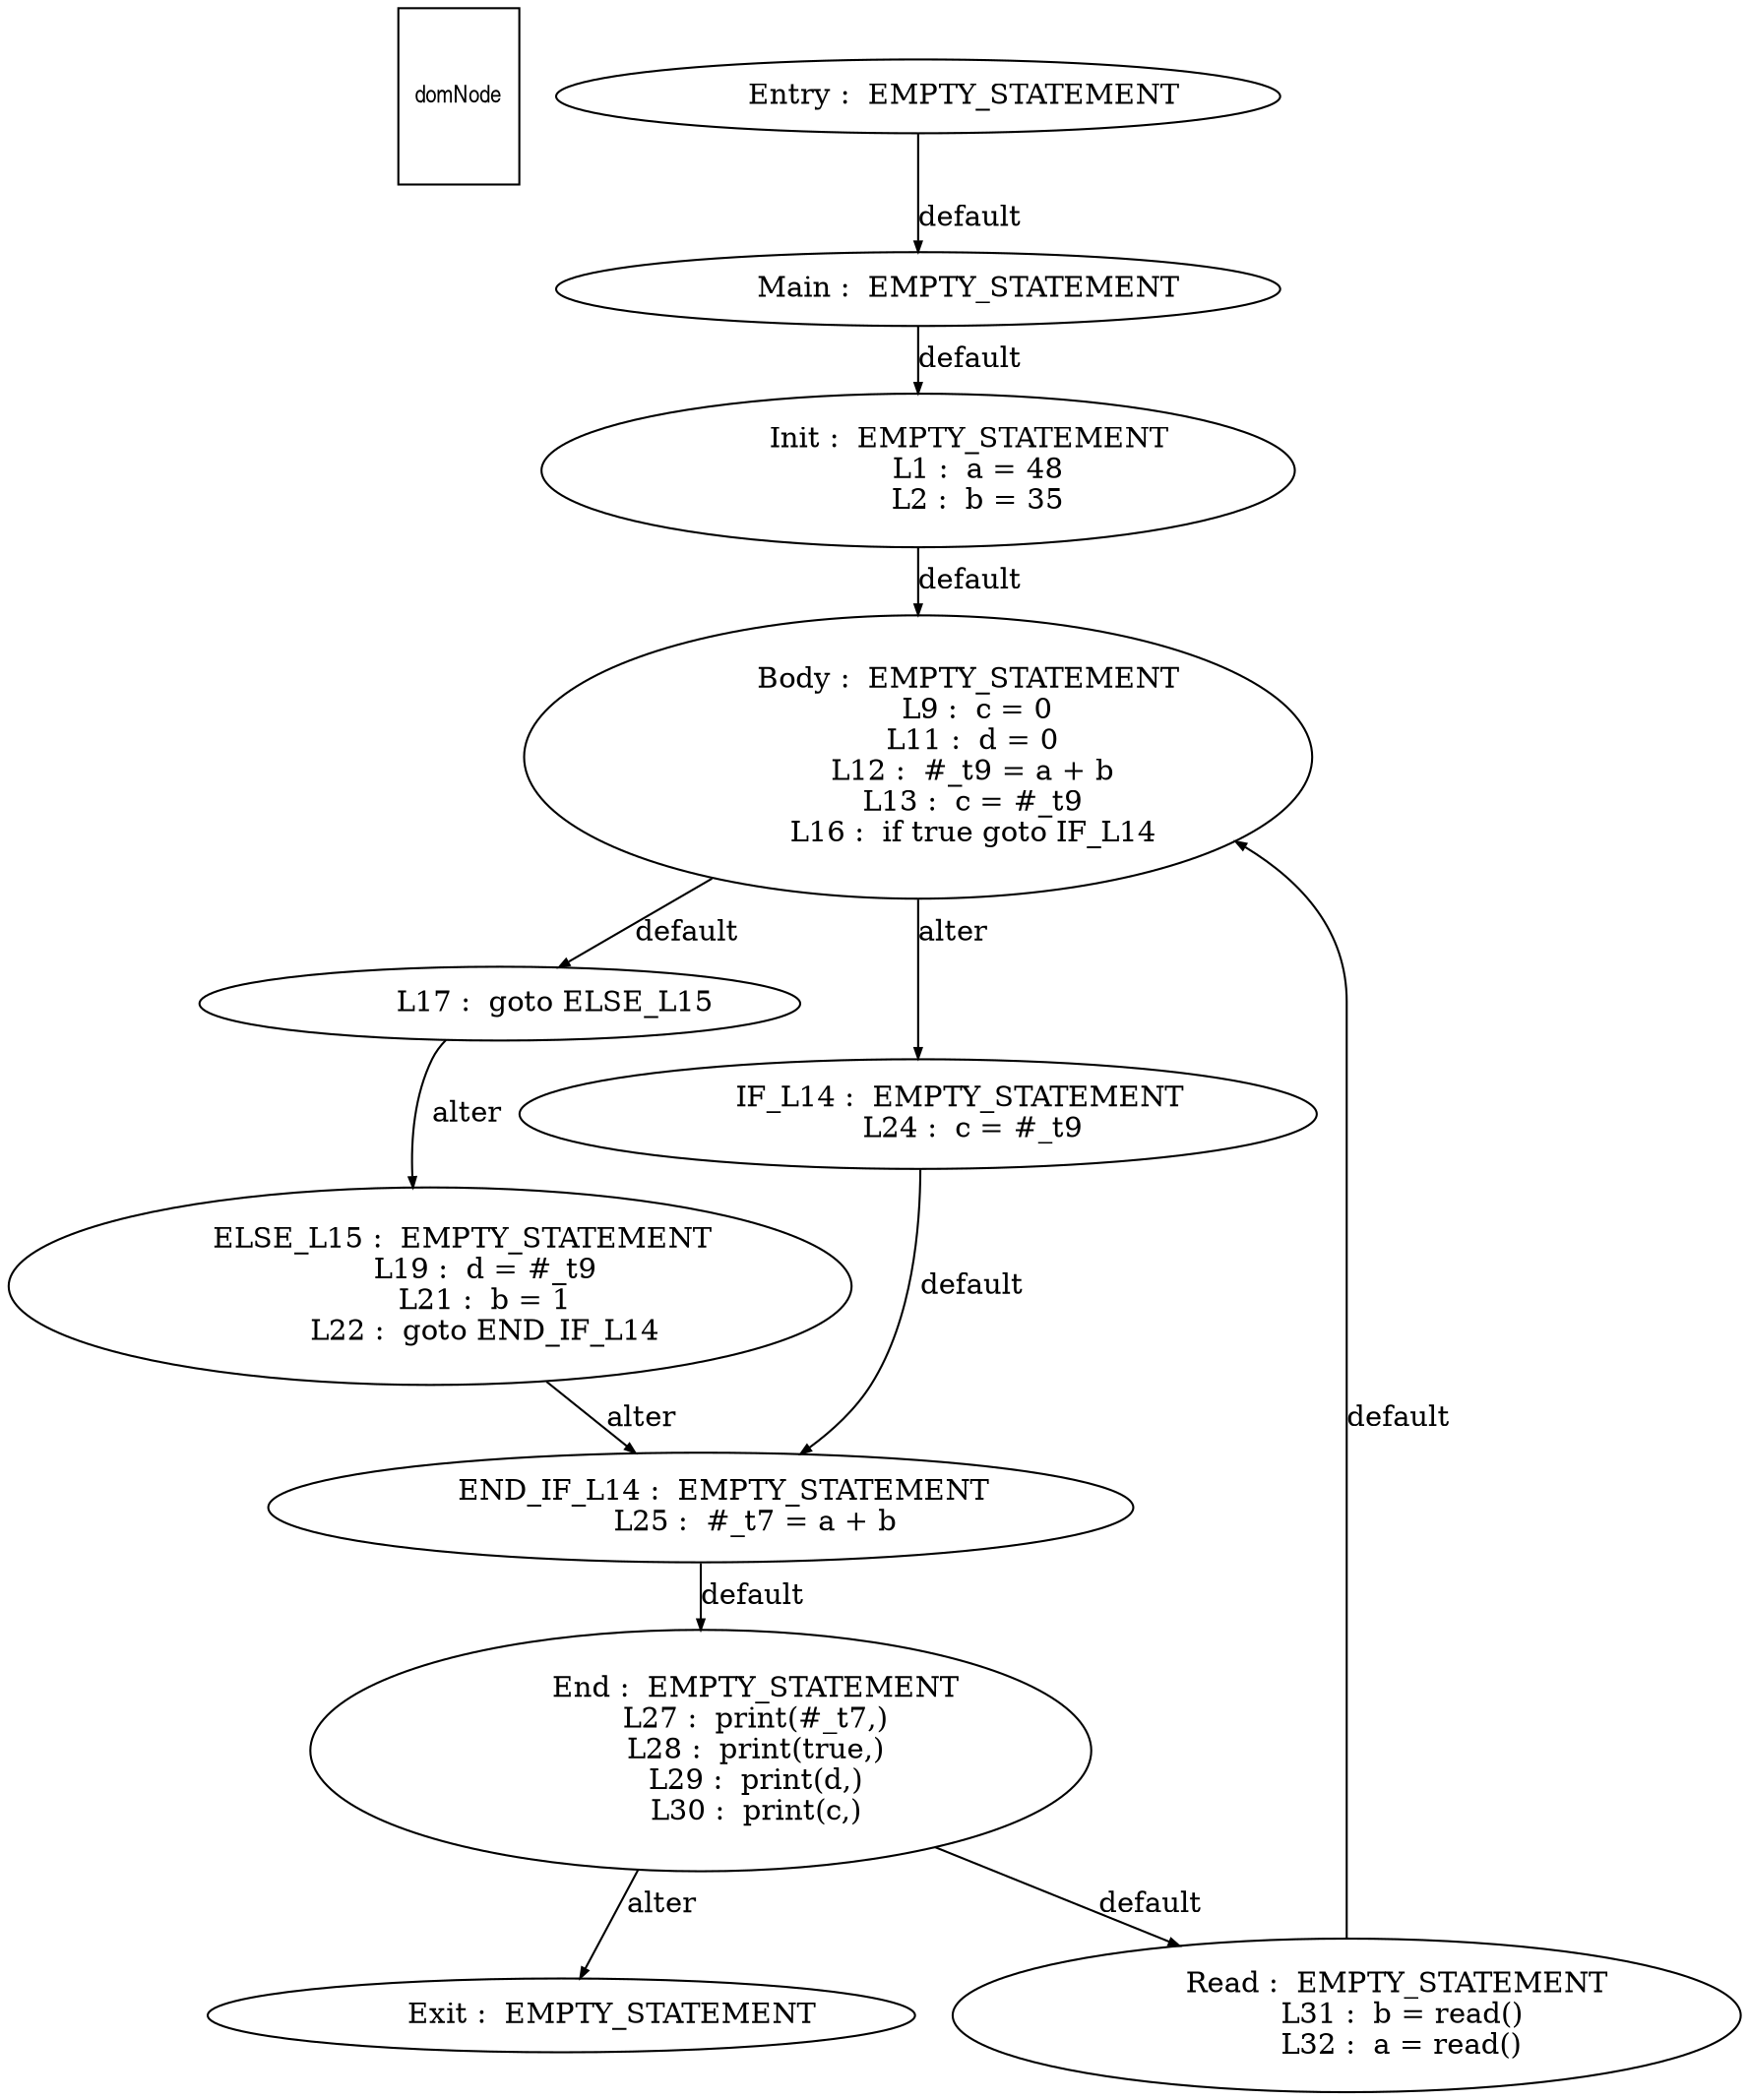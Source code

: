digraph G {
  ranksep=.25;
  edge [arrowsize=.5]
  domNode [shape=rectangle, fontname="ArialNarrow",
        fontsize=12,  height=1.2];
  "           Main :  EMPTY_STATEMENT
"; "           Init :  EMPTY_STATEMENT
             L1 :  a = 48
             L2 :  b = 35
"; "           Body :  EMPTY_STATEMENT
             L9 :  c = 0
            L11 :  d = 0
            L12 :  #_t9 = a + b
            L13 :  c = #_t9
            L16 :  if true goto IF_L14
"; "            L17 :  goto ELSE_L15
"; "       ELSE_L15 :  EMPTY_STATEMENT
            L19 :  d = #_t9
            L21 :  b = 1
            L22 :  goto END_IF_L14
"; "         IF_L14 :  EMPTY_STATEMENT
            L24 :  c = #_t9
"; "     END_IF_L14 :  EMPTY_STATEMENT
            L25 :  #_t7 = a + b
"; "          Entry :  EMPTY_STATEMENT
"; "            End :  EMPTY_STATEMENT
            L27 :  print(#_t7,)
            L28 :  print(true,)
            L29 :  print(d,)
            L30 :  print(c,)
"; "           Exit :  EMPTY_STATEMENT
"; "           Read :  EMPTY_STATEMENT
            L31 :  b = read()
            L32 :  a = read()
"; 
  "           Main :  EMPTY_STATEMENT
" -> "           Init :  EMPTY_STATEMENT
             L1 :  a = 48
             L2 :  b = 35
"  [label="default"];
  "           Init :  EMPTY_STATEMENT
             L1 :  a = 48
             L2 :  b = 35
" -> "           Body :  EMPTY_STATEMENT
             L9 :  c = 0
            L11 :  d = 0
            L12 :  #_t9 = a + b
            L13 :  c = #_t9
            L16 :  if true goto IF_L14
"  [label="default"];
  "           Body :  EMPTY_STATEMENT
             L9 :  c = 0
            L11 :  d = 0
            L12 :  #_t9 = a + b
            L13 :  c = #_t9
            L16 :  if true goto IF_L14
" -> "            L17 :  goto ELSE_L15
"  [label="default"];
  "           Body :  EMPTY_STATEMENT
             L9 :  c = 0
            L11 :  d = 0
            L12 :  #_t9 = a + b
            L13 :  c = #_t9
            L16 :  if true goto IF_L14
" -> "         IF_L14 :  EMPTY_STATEMENT
            L24 :  c = #_t9
"  [label="alter"];
  "            L17 :  goto ELSE_L15
" -> "       ELSE_L15 :  EMPTY_STATEMENT
            L19 :  d = #_t9
            L21 :  b = 1
            L22 :  goto END_IF_L14
"  [label="alter"];
  "       ELSE_L15 :  EMPTY_STATEMENT
            L19 :  d = #_t9
            L21 :  b = 1
            L22 :  goto END_IF_L14
" -> "     END_IF_L14 :  EMPTY_STATEMENT
            L25 :  #_t7 = a + b
"  [label="alter"];
  "         IF_L14 :  EMPTY_STATEMENT
            L24 :  c = #_t9
" -> "     END_IF_L14 :  EMPTY_STATEMENT
            L25 :  #_t7 = a + b
"  [label="default"];
  "     END_IF_L14 :  EMPTY_STATEMENT
            L25 :  #_t7 = a + b
" -> "            End :  EMPTY_STATEMENT
            L27 :  print(#_t7,)
            L28 :  print(true,)
            L29 :  print(d,)
            L30 :  print(c,)
"  [label="default"];
  "          Entry :  EMPTY_STATEMENT
" -> "           Main :  EMPTY_STATEMENT
"  [label="default"];
  "            End :  EMPTY_STATEMENT
            L27 :  print(#_t7,)
            L28 :  print(true,)
            L29 :  print(d,)
            L30 :  print(c,)
" -> "           Read :  EMPTY_STATEMENT
            L31 :  b = read()
            L32 :  a = read()
"  [label="default"];
  "            End :  EMPTY_STATEMENT
            L27 :  print(#_t7,)
            L28 :  print(true,)
            L29 :  print(d,)
            L30 :  print(c,)
" -> "           Exit :  EMPTY_STATEMENT
"  [label="alter"];
  "           Read :  EMPTY_STATEMENT
            L31 :  b = read()
            L32 :  a = read()
" -> "           Body :  EMPTY_STATEMENT
             L9 :  c = 0
            L11 :  d = 0
            L12 :  #_t9 = a + b
            L13 :  c = #_t9
            L16 :  if true goto IF_L14
"  [label="default"];
}
